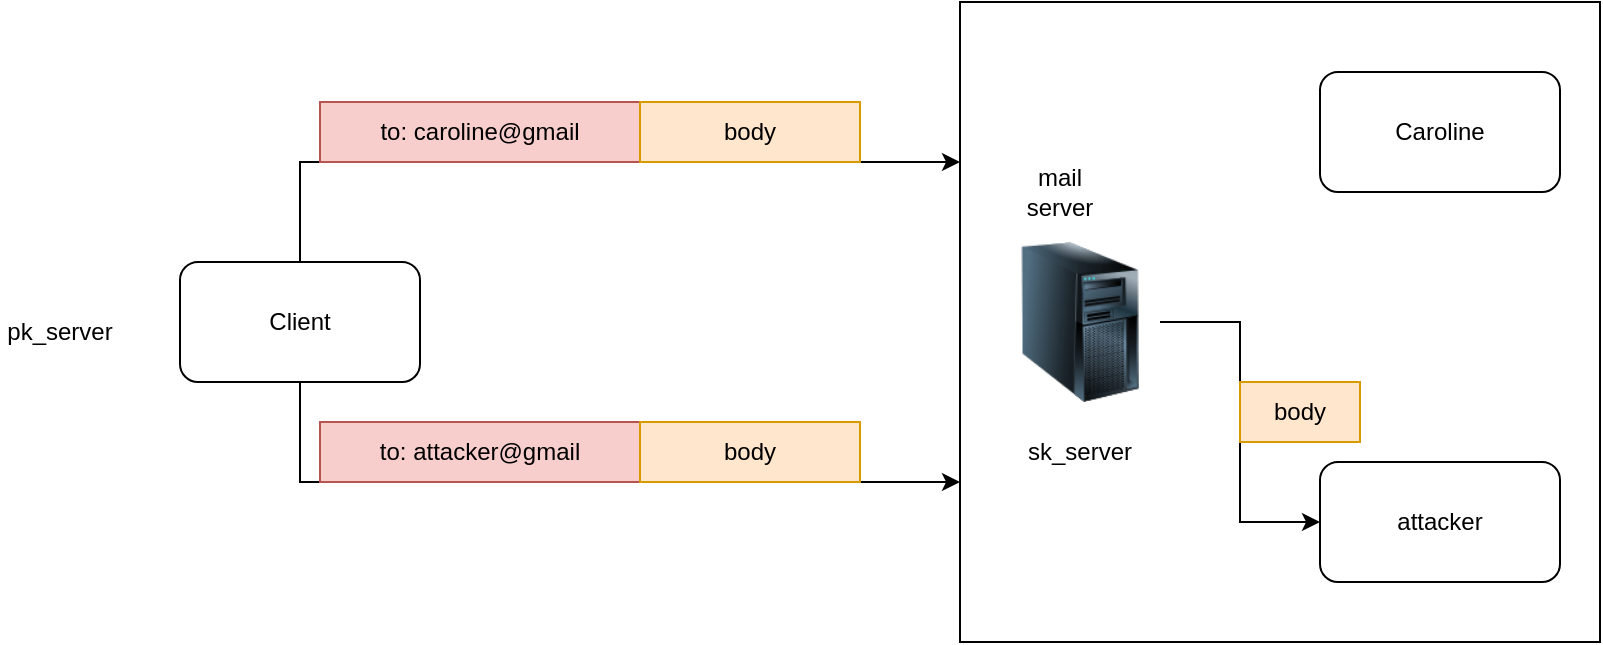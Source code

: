 <mxfile version="26.0.3">
  <diagram name="Page-1" id="qH87pjyr-h4V87Vc7isL">
    <mxGraphModel dx="439" dy="758" grid="1" gridSize="10" guides="1" tooltips="1" connect="1" arrows="1" fold="1" page="1" pageScale="1" pageWidth="850" pageHeight="1100" math="0" shadow="0">
      <root>
        <mxCell id="0" />
        <mxCell id="1" parent="0" />
        <mxCell id="MGOvZ939M1L7AcwCqyoo-1" value="" style="rounded=0;whiteSpace=wrap;html=1;" vertex="1" parent="1">
          <mxGeometry x="520" y="160" width="320" height="320" as="geometry" />
        </mxCell>
        <mxCell id="MGOvZ939M1L7AcwCqyoo-2" value="Client" style="rounded=1;whiteSpace=wrap;html=1;" vertex="1" parent="1">
          <mxGeometry x="130" y="290" width="120" height="60" as="geometry" />
        </mxCell>
        <mxCell id="MGOvZ939M1L7AcwCqyoo-15" style="edgeStyle=orthogonalEdgeStyle;rounded=0;orthogonalLoop=1;jettySize=auto;html=1;entryX=0;entryY=0.5;entryDx=0;entryDy=0;" edge="1" parent="1" source="MGOvZ939M1L7AcwCqyoo-3" target="MGOvZ939M1L7AcwCqyoo-14">
          <mxGeometry relative="1" as="geometry" />
        </mxCell>
        <mxCell id="MGOvZ939M1L7AcwCqyoo-3" value="" style="image;html=1;image=img/lib/clip_art/computers/Server_Tower_128x128.png" vertex="1" parent="1">
          <mxGeometry x="540" y="280" width="80" height="80" as="geometry" />
        </mxCell>
        <mxCell id="MGOvZ939M1L7AcwCqyoo-4" value="" style="endArrow=classic;html=1;rounded=0;exitX=0.5;exitY=0;exitDx=0;exitDy=0;entryX=0;entryY=0.25;entryDx=0;entryDy=0;" edge="1" parent="1" source="MGOvZ939M1L7AcwCqyoo-2" target="MGOvZ939M1L7AcwCqyoo-1">
          <mxGeometry width="50" height="50" relative="1" as="geometry">
            <mxPoint x="390" y="420" as="sourcePoint" />
            <mxPoint x="450" y="380" as="targetPoint" />
            <Array as="points">
              <mxPoint x="190" y="240" />
            </Array>
          </mxGeometry>
        </mxCell>
        <mxCell id="MGOvZ939M1L7AcwCqyoo-5" style="edgeStyle=orthogonalEdgeStyle;rounded=0;orthogonalLoop=1;jettySize=auto;html=1;entryX=0;entryY=0.75;entryDx=0;entryDy=0;exitX=0.5;exitY=1;exitDx=0;exitDy=0;" edge="1" parent="1" source="MGOvZ939M1L7AcwCqyoo-2" target="MGOvZ939M1L7AcwCqyoo-1">
          <mxGeometry relative="1" as="geometry">
            <Array as="points">
              <mxPoint x="190" y="400" />
            </Array>
          </mxGeometry>
        </mxCell>
        <mxCell id="MGOvZ939M1L7AcwCqyoo-6" value="to: caroline@gmail" style="text;html=1;align=center;verticalAlign=middle;whiteSpace=wrap;rounded=0;fillColor=#f8cecc;strokeColor=#b85450;" vertex="1" parent="1">
          <mxGeometry x="200" y="210" width="160" height="30" as="geometry" />
        </mxCell>
        <mxCell id="MGOvZ939M1L7AcwCqyoo-7" value="body" style="text;html=1;align=center;verticalAlign=middle;whiteSpace=wrap;rounded=0;fillColor=#ffe6cc;strokeColor=#d79b00;" vertex="1" parent="1">
          <mxGeometry x="360" y="210" width="110" height="30" as="geometry" />
        </mxCell>
        <mxCell id="MGOvZ939M1L7AcwCqyoo-9" value="to: attacker@gmail" style="text;html=1;align=center;verticalAlign=middle;whiteSpace=wrap;rounded=0;fillColor=#f8cecc;strokeColor=#b85450;" vertex="1" parent="1">
          <mxGeometry x="200" y="370" width="160" height="30" as="geometry" />
        </mxCell>
        <mxCell id="MGOvZ939M1L7AcwCqyoo-10" value="body" style="text;html=1;align=center;verticalAlign=middle;whiteSpace=wrap;rounded=0;fillColor=#ffe6cc;strokeColor=#d79b00;" vertex="1" parent="1">
          <mxGeometry x="360" y="370" width="110" height="30" as="geometry" />
        </mxCell>
        <mxCell id="MGOvZ939M1L7AcwCqyoo-11" value="mail server" style="text;html=1;align=center;verticalAlign=middle;whiteSpace=wrap;rounded=0;" vertex="1" parent="1">
          <mxGeometry x="540" y="240" width="60" height="30" as="geometry" />
        </mxCell>
        <mxCell id="MGOvZ939M1L7AcwCqyoo-12" value="sk_server" style="text;html=1;align=center;verticalAlign=middle;whiteSpace=wrap;rounded=0;" vertex="1" parent="1">
          <mxGeometry x="550" y="370" width="60" height="30" as="geometry" />
        </mxCell>
        <mxCell id="MGOvZ939M1L7AcwCqyoo-13" value="pk_server" style="text;html=1;align=center;verticalAlign=middle;whiteSpace=wrap;rounded=0;" vertex="1" parent="1">
          <mxGeometry x="40" y="310" width="60" height="30" as="geometry" />
        </mxCell>
        <mxCell id="MGOvZ939M1L7AcwCqyoo-14" value="attacker" style="rounded=1;whiteSpace=wrap;html=1;" vertex="1" parent="1">
          <mxGeometry x="700" y="390" width="120" height="60" as="geometry" />
        </mxCell>
        <mxCell id="MGOvZ939M1L7AcwCqyoo-16" value="body" style="text;html=1;align=center;verticalAlign=middle;whiteSpace=wrap;rounded=0;fillColor=#ffe6cc;strokeColor=#d79b00;" vertex="1" parent="1">
          <mxGeometry x="660" y="350" width="60" height="30" as="geometry" />
        </mxCell>
        <mxCell id="MGOvZ939M1L7AcwCqyoo-17" value="Caroline" style="rounded=1;whiteSpace=wrap;html=1;" vertex="1" parent="1">
          <mxGeometry x="700" y="195" width="120" height="60" as="geometry" />
        </mxCell>
      </root>
    </mxGraphModel>
  </diagram>
</mxfile>
